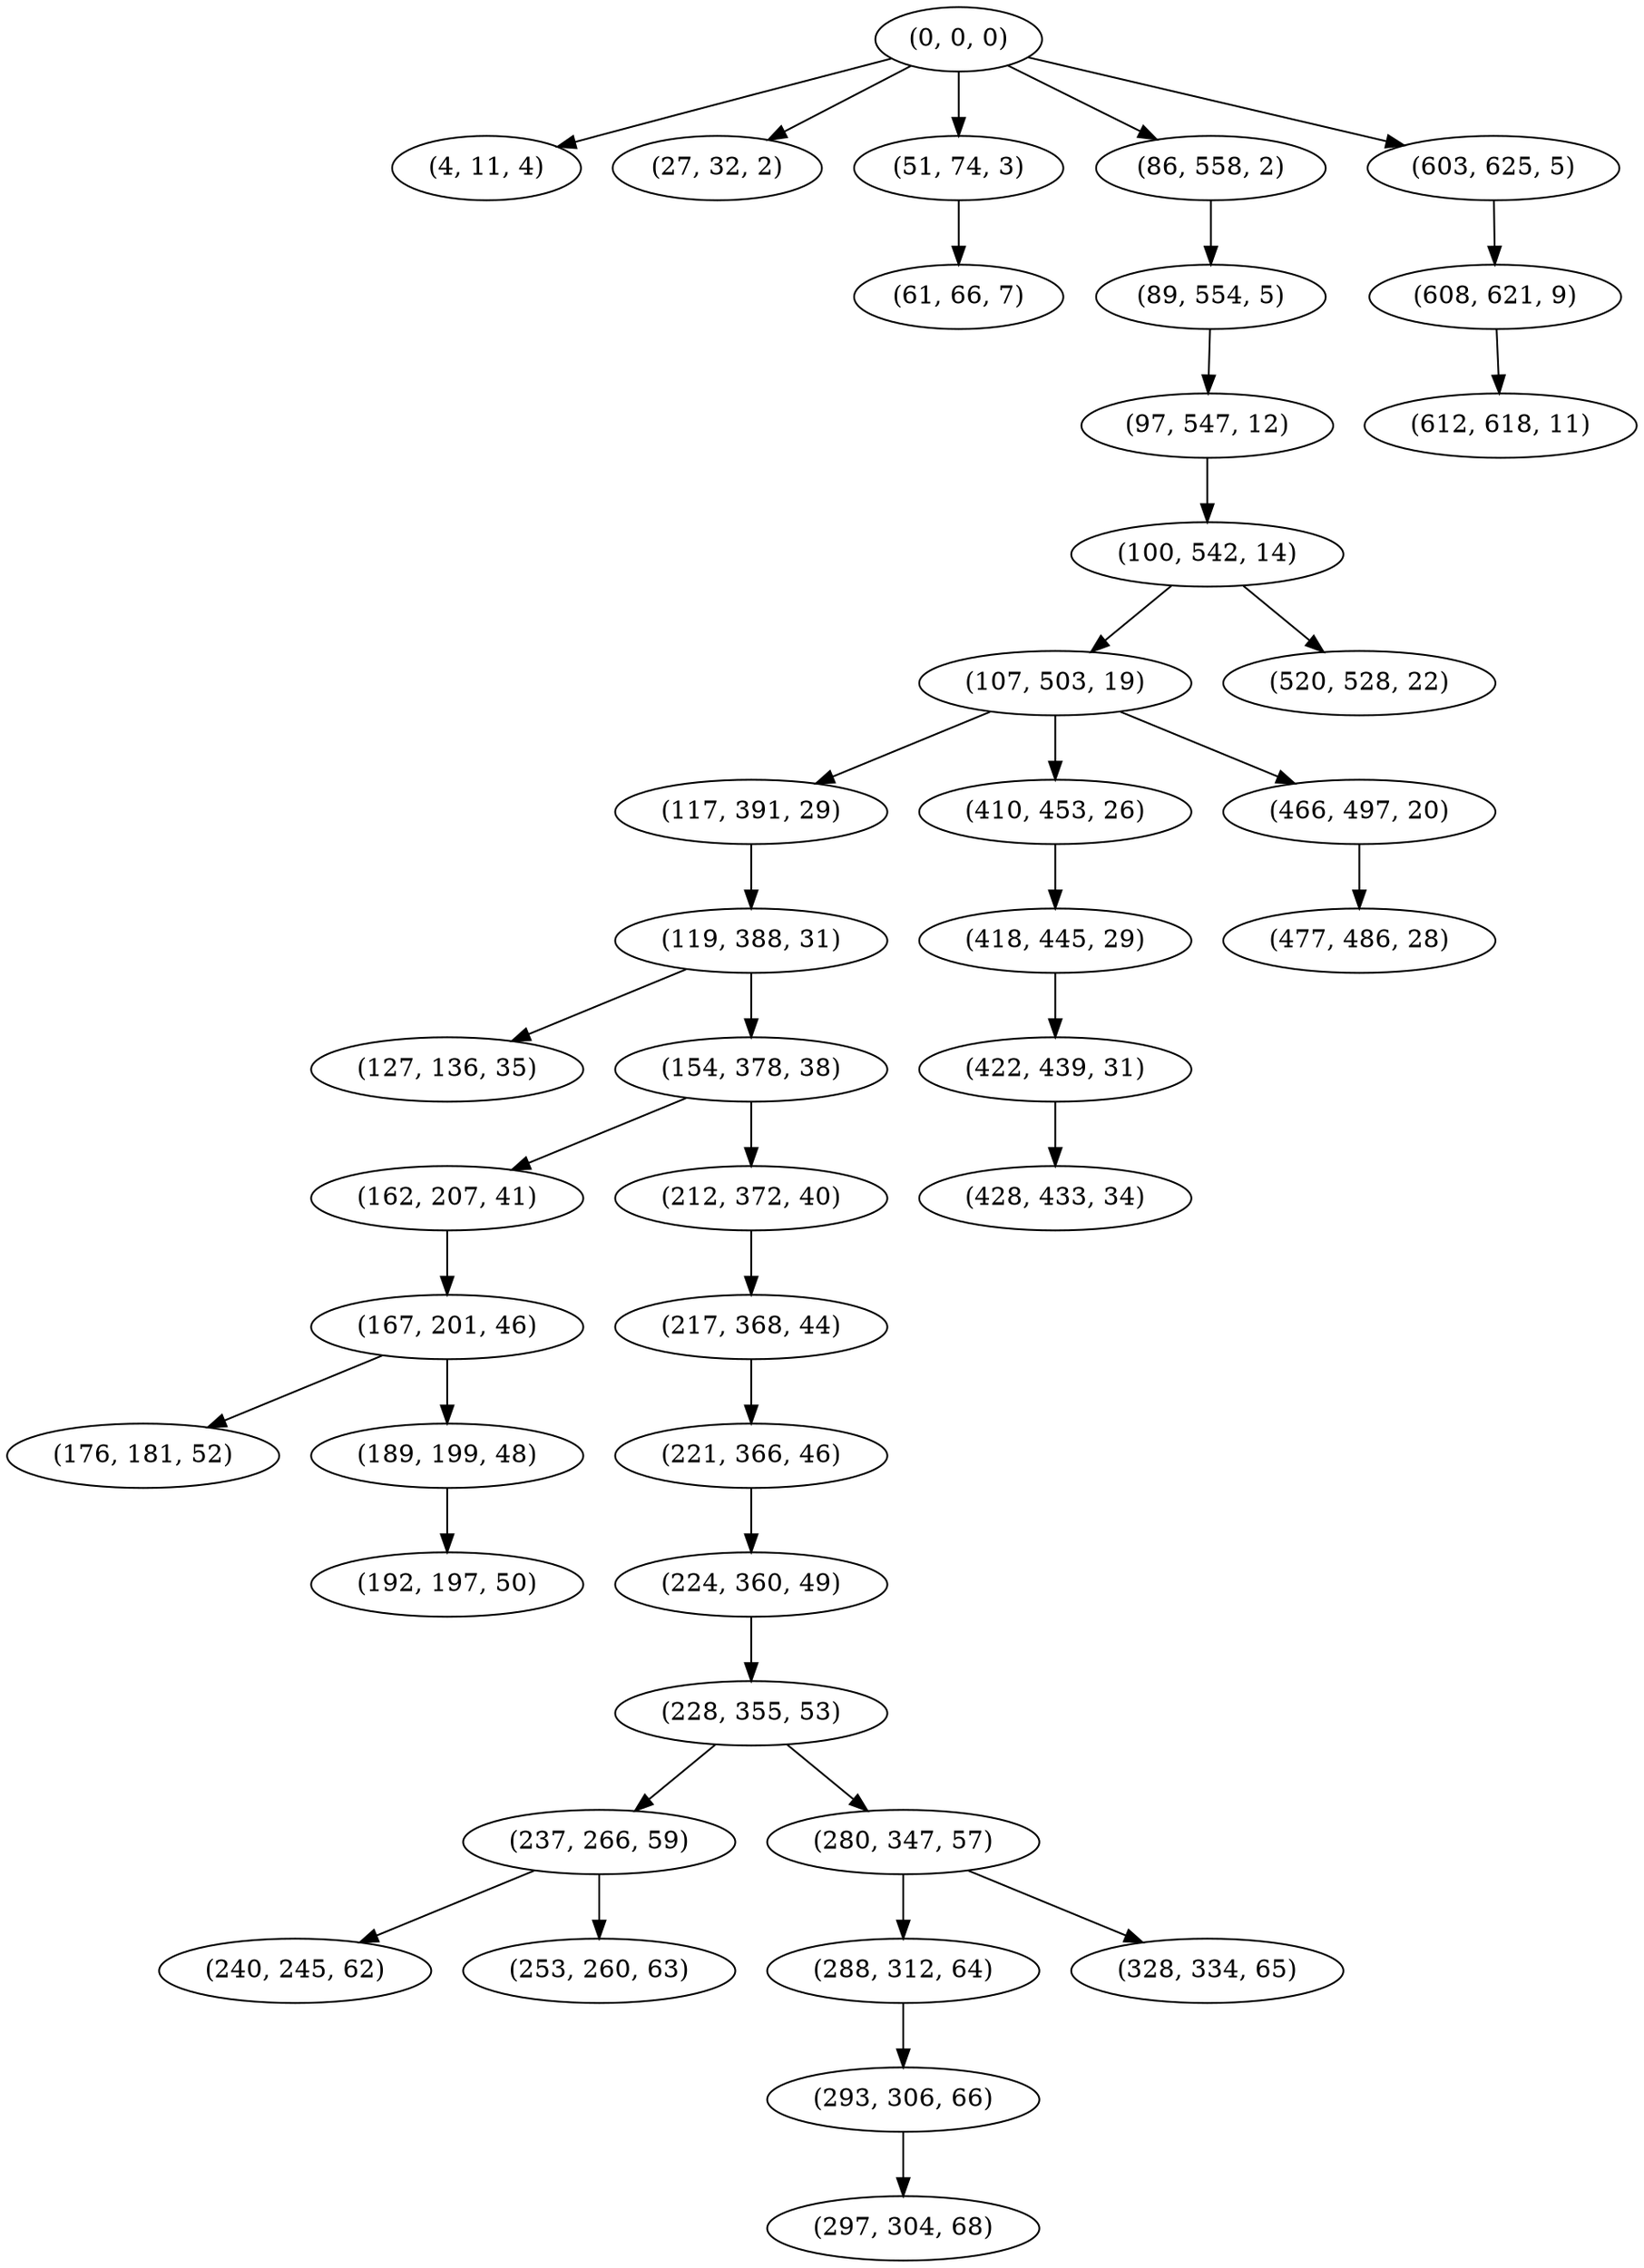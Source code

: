 digraph tree {
    "(0, 0, 0)";
    "(4, 11, 4)";
    "(27, 32, 2)";
    "(51, 74, 3)";
    "(61, 66, 7)";
    "(86, 558, 2)";
    "(89, 554, 5)";
    "(97, 547, 12)";
    "(100, 542, 14)";
    "(107, 503, 19)";
    "(117, 391, 29)";
    "(119, 388, 31)";
    "(127, 136, 35)";
    "(154, 378, 38)";
    "(162, 207, 41)";
    "(167, 201, 46)";
    "(176, 181, 52)";
    "(189, 199, 48)";
    "(192, 197, 50)";
    "(212, 372, 40)";
    "(217, 368, 44)";
    "(221, 366, 46)";
    "(224, 360, 49)";
    "(228, 355, 53)";
    "(237, 266, 59)";
    "(240, 245, 62)";
    "(253, 260, 63)";
    "(280, 347, 57)";
    "(288, 312, 64)";
    "(293, 306, 66)";
    "(297, 304, 68)";
    "(328, 334, 65)";
    "(410, 453, 26)";
    "(418, 445, 29)";
    "(422, 439, 31)";
    "(428, 433, 34)";
    "(466, 497, 20)";
    "(477, 486, 28)";
    "(520, 528, 22)";
    "(603, 625, 5)";
    "(608, 621, 9)";
    "(612, 618, 11)";
    "(0, 0, 0)" -> "(4, 11, 4)";
    "(0, 0, 0)" -> "(27, 32, 2)";
    "(0, 0, 0)" -> "(51, 74, 3)";
    "(0, 0, 0)" -> "(86, 558, 2)";
    "(0, 0, 0)" -> "(603, 625, 5)";
    "(51, 74, 3)" -> "(61, 66, 7)";
    "(86, 558, 2)" -> "(89, 554, 5)";
    "(89, 554, 5)" -> "(97, 547, 12)";
    "(97, 547, 12)" -> "(100, 542, 14)";
    "(100, 542, 14)" -> "(107, 503, 19)";
    "(100, 542, 14)" -> "(520, 528, 22)";
    "(107, 503, 19)" -> "(117, 391, 29)";
    "(107, 503, 19)" -> "(410, 453, 26)";
    "(107, 503, 19)" -> "(466, 497, 20)";
    "(117, 391, 29)" -> "(119, 388, 31)";
    "(119, 388, 31)" -> "(127, 136, 35)";
    "(119, 388, 31)" -> "(154, 378, 38)";
    "(154, 378, 38)" -> "(162, 207, 41)";
    "(154, 378, 38)" -> "(212, 372, 40)";
    "(162, 207, 41)" -> "(167, 201, 46)";
    "(167, 201, 46)" -> "(176, 181, 52)";
    "(167, 201, 46)" -> "(189, 199, 48)";
    "(189, 199, 48)" -> "(192, 197, 50)";
    "(212, 372, 40)" -> "(217, 368, 44)";
    "(217, 368, 44)" -> "(221, 366, 46)";
    "(221, 366, 46)" -> "(224, 360, 49)";
    "(224, 360, 49)" -> "(228, 355, 53)";
    "(228, 355, 53)" -> "(237, 266, 59)";
    "(228, 355, 53)" -> "(280, 347, 57)";
    "(237, 266, 59)" -> "(240, 245, 62)";
    "(237, 266, 59)" -> "(253, 260, 63)";
    "(280, 347, 57)" -> "(288, 312, 64)";
    "(280, 347, 57)" -> "(328, 334, 65)";
    "(288, 312, 64)" -> "(293, 306, 66)";
    "(293, 306, 66)" -> "(297, 304, 68)";
    "(410, 453, 26)" -> "(418, 445, 29)";
    "(418, 445, 29)" -> "(422, 439, 31)";
    "(422, 439, 31)" -> "(428, 433, 34)";
    "(466, 497, 20)" -> "(477, 486, 28)";
    "(603, 625, 5)" -> "(608, 621, 9)";
    "(608, 621, 9)" -> "(612, 618, 11)";
}
